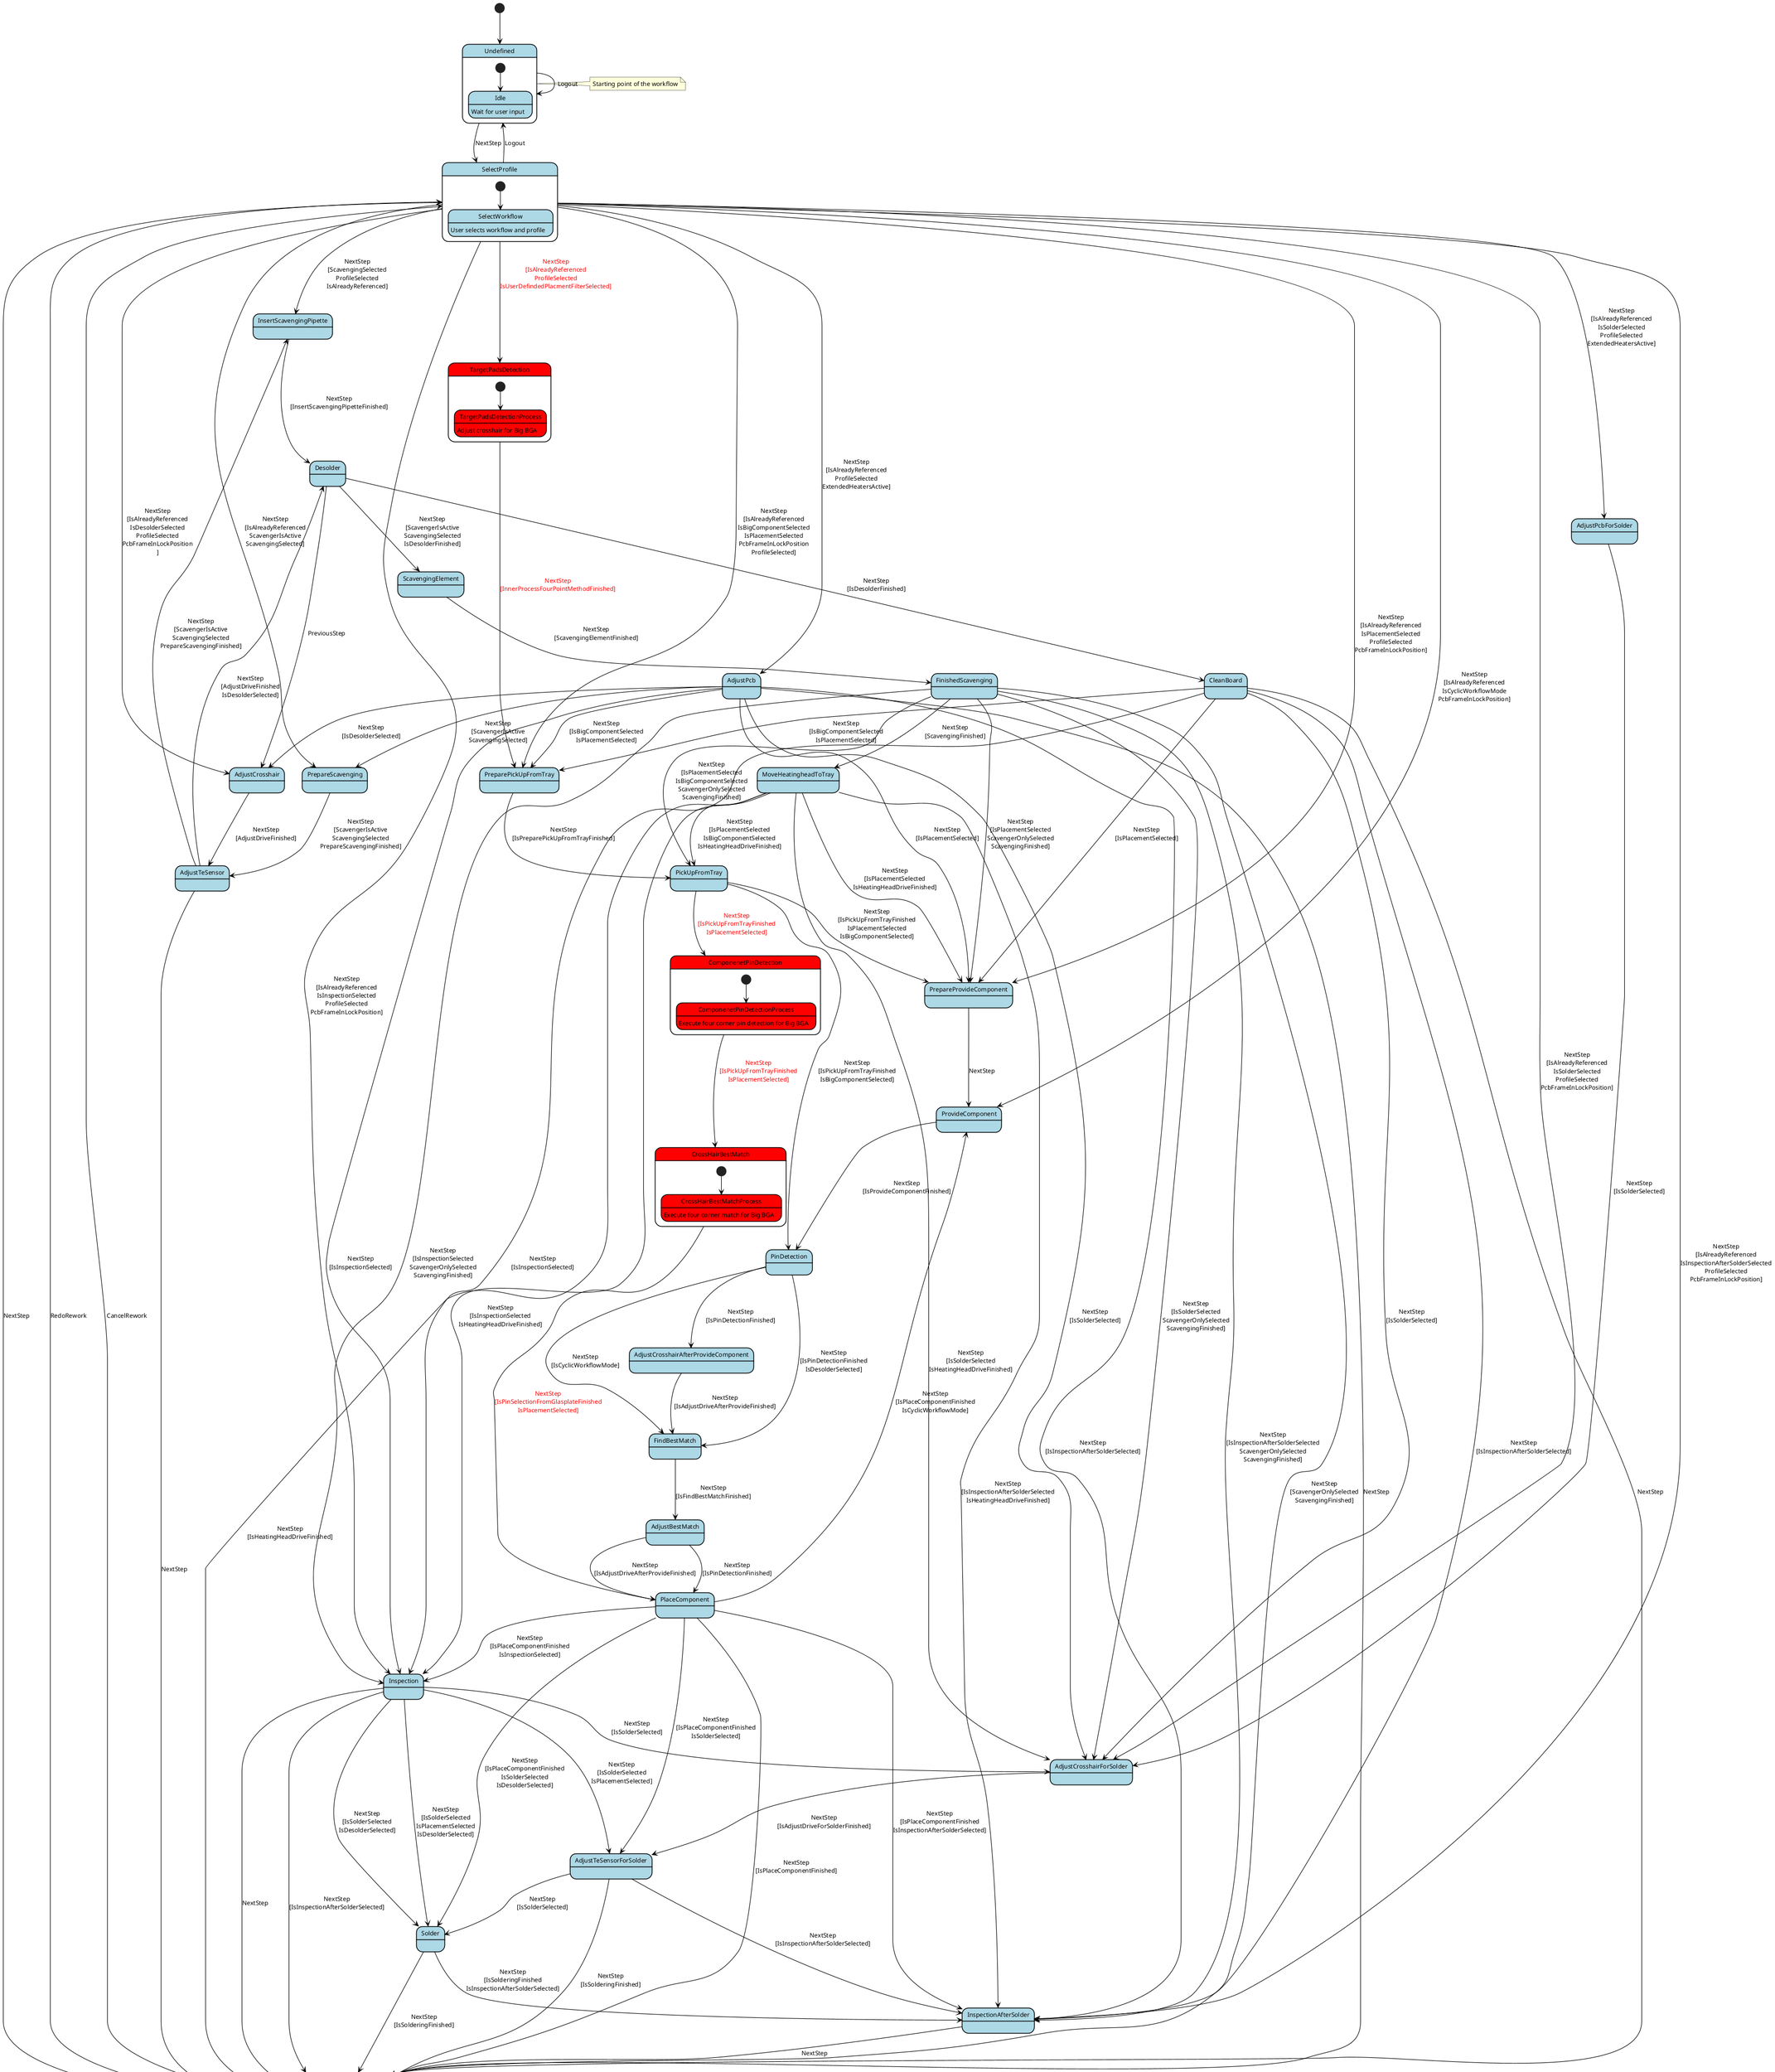 @startuml BigBGAStateMachine
!define DARKBLUE #0000A0
!define DARKGREEN #008000
!define DARKORANGE #FF8C00
!define DARKRED #FF0000

skinparam state {
  BackgroundColor LightBlue
  BorderColor Black
  ArrowColor Black
}

skinparam ArrowThickness 1.1
skinparam StateBorderThickness 1.5
skinparam DefaultFontSize 12

[*] --> Undefined

state Undefined {
  [*] --> Idle
  Idle : Wait for user input
  Undefined --> Undefined : Logout
}

Undefined --> SelectProfile : NextStep

state SelectProfile {
  [*] --> SelectWorkflow
  SelectWorkflow : User selects workflow and profile
}

SelectProfile --> Undefined : Logout
SelectProfile --> AdjustPcb : NextStep\n[IsAlreadyReferenced\nProfileSelected\nExtendedHeatersActive]
SelectProfile --> PrepareScavenging : NextStep\n[IsAlreadyReferenced\nScavengerIsActive\nScavengingSelected]
SelectProfile --> AdjustCrosshair : NextStep\n[IsAlreadyReferenced\nIsDesolderSelected\nProfileSelected\nPcbFrameInLockPosition\n]
SelectProfile --> TargetPadsDetection : <color:red>NextStep\n<color:red>[IsAlreadyReferenced\n<color:red>ProfileSelected\n<color:red>IsUserDefindedPlacmentFilterSelected]
SelectProfile --> PreparePickUpFromTray : NextStep\n[IsAlreadyReferenced\nIsBigComponentSelected\nIsPlacementSelected\nPcbFrameInLockPosition\nProfileSelected]
SelectProfile --> ProvideComponent : NextStep\n[IsAlreadyReferenced\nIsCyclicWorkflowMode\nPcbFrameInLockPosition]
SelectProfile --> PrepareProvideComponent : NextStep\n[IsAlreadyReferenced\nIsPlacementSelected\nProfileSelected\nPcbFrameInLockPosition]
SelectProfile --> Inspection : NextStep\n[IsAlreadyReferenced\nIsInspectionSelected\nProfileSelected\nPcbFrameInLockPosition]
SelectProfile --> AdjustPcbForSolder : NextStep\n[IsAlreadyReferenced\nIsSolderSelected\nProfileSelected\nExtendedHeatersActive]
SelectProfile --> AdjustCrosshairForSolder : NextStep\n[IsAlreadyReferenced\nIsSolderSelected\nProfileSelected\nPcbFrameInLockPosition]
SelectProfile --> InspectionAfterSolder : NextStep\n[IsAlreadyReferenced\nIsInspectionAfterSolderSelected\nProfileSelected\nPcbFrameInLockPosition]
SelectProfile --> InsertScavengingPipette : NextStep\n[ScavengingSelected\nProfileSelected\nIsAlreadyReferenced]

AdjustPcb --> PrepareScavenging : NextStep\n[ScavengerIsActive\nScavengingSelected]
AdjustPcb --> AdjustCrosshair : NextStep\n[IsDesolderSelected]
AdjustPcb --> PreparePickUpFromTray : NextStep\n[IsBigComponentSelected\nIsPlacementSelected]
AdjustPcb --> PrepareProvideComponent : NextStep\n[IsPlacementSelected]
AdjustPcb --> Inspection : NextStep\n[IsInspectionSelected]
AdjustPcb --> AdjustCrosshairForSolder : NextStep\n[IsSolderSelected]
AdjustPcb --> InspectionAfterSolder : NextStep\n[IsInspectionAfterSolderSelected]
AdjustPcb --> FinishRework : NextStep

state "TargetPadsDetection" as TargetPadsDetection #red {
  [*] --> TargetPadsDetectionProcess
  state "TargetPadsDetectionProcess" as TargetPadsDetectionProcess #red
  TargetPadsDetectionProcess : Adjust crosshair for Big BGA
}

state "ComponenetPinDetection" as ComponenetPinDetection #red {
  [*] --> ComponenetPinDetectionProcess
  state "ComponenetPinDetectionProcess" as ComponenetPinDetectionProcess #red
  ComponenetPinDetectionProcess : Execute four corner pin detection for Big BGA
}

state "CrossHairBestMatch" as CrossHairBestMatch #red {
  [*] --> CrossHairBestMatchProcess
  state "CrossHairBestMatchProcess" as CrossHairBestMatchProcess #red
  CrossHairBestMatchProcess : Execute four corner match for Big BGA
}

TargetPadsDetection --> PreparePickUpFromTray : <color:red>NextStep\n<color:red>[InnerProcessFourPointMethodFinished]

AdjustCrosshair --> AdjustTeSensor : NextStep\n[AdjustDriveFinished]

AdjustTeSensor --> InsertScavengingPipette : NextStep\n[ScavengerIsActive\nScavengingSelected\nPrepareScavengingFinished]
AdjustTeSensor --> Desolder : NextStep\n[AdjustDriveFinished\nIsDesolderSelected]
AdjustTeSensor --> FinishRework : NextStep

InsertScavengingPipette --> Desolder : NextStep\n[InsertScavengingPipetteFinished]

Desolder --> ScavengingElement : NextStep\n[ScavengerIsActive\nScavengingSelected\nIsDesolderFinished]
Desolder --> CleanBoard : NextStep\n[IsDesolderFinished]
Desolder --> AdjustCrosshair : PreviousStep

ScavengingElement --> FinishedScavenging : NextStep\n[ScavengingElementFinished]

FinishedScavenging --> PrepareProvideComponent : NextStep\n[IsPlacementSelected\nScavengerOnlySelected\nScavengingFinished]
FinishedScavenging --> PickUpFromTray : NextStep\n[IsPlacementSelected\nIsBigComponentSelected\nScavengerOnlySelected\nScavengingFinished]
FinishedScavenging --> Inspection : NextStep\n[IsInspectionSelected\nScavengerOnlySelected\nScavengingFinished]
FinishedScavenging --> AdjustCrosshairForSolder : NextStep\n[IsSolderSelected\nScavengerOnlySelected\nScavengingFinished]
FinishedScavenging --> InspectionAfterSolder : NextStep\n[IsInspectionAfterSolderSelected\nScavengerOnlySelected\nScavengingFinished]
FinishedScavenging --> FinishRework : NextStep\n[ScavengerOnlySelected\nScavengingFinished]
FinishedScavenging --> MoveHeatingheadToTray : NextStep\n[ScavengingFinished]

CleanBoard --> PreparePickUpFromTray : NextStep\n[IsBigComponentSelected\nIsPlacementSelected]
CleanBoard --> PrepareProvideComponent : NextStep\n[IsPlacementSelected]
CleanBoard --> Inspection : NextStep\n[IsInspectionSelected]
CleanBoard --> AdjustCrosshairForSolder : NextStep\n[IsSolderSelected]
CleanBoard --> InspectionAfterSolder : NextStep\n[IsInspectionAfterSolderSelected]
CleanBoard --> FinishRework : NextStep

PrepareScavenging --> AdjustTeSensor : NextStep\n[ScavengerIsActive\nScavengingSelected\nPrepareScavengingFinished]

PrepareProvideComponent --> ProvideComponent : NextStep

ProvideComponent --> PinDetection : NextStep\n[IsProvideComponentFinished]

PreparePickUpFromTray --> PickUpFromTray : NextStep\n[IsPreparePickUpFromTrayFinished]

PickUpFromTray --> PinDetection : NextStep\n[IsPickUpFromTrayFinished\nIsBigComponentSelected]
PickUpFromTray --> PrepareProvideComponent : NextStep\n[IsPickUpFromTrayFinished\nIsPlacementSelected\nIsBigComponentSelected]
PickUpFromTray --> ComponenetPinDetection : <color:red>NextStep\n<color:red>[IsPickUpFromTrayFinished\n<color:red>IsPlacementSelected]

ComponenetPinDetection --> CrossHairBestMatch: <color:red>NextStep\n<color:red>[IsPickUpFromTrayFinished\n<color:red>IsPlacementSelected]
CrossHairBestMatch --> PlaceComponent : <color:red>NextStep\n<color:red>[IsPinSelectionFromGlasplateFinished\n<color:red>IsPlacementSelected]
PinDetection --> FindBestMatch : NextStep\n[IsPinDetectionFinished\nIsDesolderSelected]
PinDetection --> FindBestMatch : NextStep\n[IsCyclicWorkflowMode]
PinDetection --> AdjustCrosshairAfterProvideComponent : NextStep\n[IsPinDetectionFinished]

AdjustCrosshairAfterProvideComponent --> FindBestMatch : NextStep\n[IsAdjustDriveAfterProvideFinished]

FindBestMatch --> AdjustBestMatch : NextStep\n[IsFindBestMatchFinished]

AdjustBestMatch --> PlaceComponent : NextStep\n[IsPinDetectionFinished]
AdjustBestMatch --> PlaceComponent : NextStep\n[IsAdjustDriveAfterProvideFinished]

PlaceComponent --> ProvideComponent : NextStep\n[IsPlaceComponentFinished\nIsCyclicWorkflowMode]
PlaceComponent --> Inspection : NextStep\n[IsPlaceComponentFinished\nIsInspectionSelected]
PlaceComponent --> Solder : NextStep\n[IsPlaceComponentFinished\nIsSolderSelected\nIsDesolderSelected]
PlaceComponent --> AdjustTeSensorForSolder : NextStep\n[IsPlaceComponentFinished\nIsSolderSelected]
PlaceComponent --> InspectionAfterSolder : NextStep\n[IsPlaceComponentFinished\nIsInspectionAfterSolderSelected]
PlaceComponent --> FinishRework : NextStep\n[IsPlaceComponentFinished]

Inspection --> Solder : NextStep\n[IsSolderSelected\nIsDesolderSelected]
Inspection --> AdjustTeSensorForSolder : NextStep\n[IsSolderSelected\nIsPlacementSelected]
Inspection --> Solder : NextStep\n[IsSolderSelected\nIsPlacementSelected\nIsDesolderSelected]
Inspection --> AdjustCrosshairForSolder : NextStep\n[IsSolderSelected]
Inspection --> FinishRework : NextStep\n[IsInspectionAfterSolderSelected]
Inspection --> FinishRework : NextStep

AdjustPcbForSolder --> AdjustCrosshairForSolder : NextStep\n[IsSolderSelected]

AdjustCrosshairForSolder --> AdjustTeSensorForSolder : NextStep\n[IsAdjustDriveForSolderFinished]

AdjustTeSensorForSolder --> Solder : NextStep\n[IsSolderSelected]
AdjustTeSensorForSolder --> InspectionAfterSolder : NextStep\n[IsInspectionAfterSolderSelected]
AdjustTeSensorForSolder --> FinishRework : NextStep\n[IsSolderingFinished]

Solder --> InspectionAfterSolder : NextStep\n[IsSolderingFinished\nIsInspectionAfterSolderSelected]
Solder --> FinishRework : NextStep\n[IsSolderingFinished]

InspectionAfterSolder --> FinishRework : NextStep

MoveHeatingheadToTray --> PrepareProvideComponent : NextStep\n[IsPlacementSelected\nIsHeatingHeadDriveFinished]
MoveHeatingheadToTray --> PickUpFromTray : NextStep\n[IsPlacementSelected\nIsBigComponentSelected\nIsHeatingHeadDriveFinished]
MoveHeatingheadToTray --> Inspection : NextStep\n[IsInspectionSelected\nIsHeatingHeadDriveFinished]
MoveHeatingheadToTray --> AdjustCrosshairForSolder : NextStep\n[IsSolderSelected\nIsHeatingHeadDriveFinished]
MoveHeatingheadToTray --> InspectionAfterSolder : NextStep\n[IsInspectionAfterSolderSelected\nIsHeatingHeadDriveFinished]
MoveHeatingheadToTray --> FinishRework : NextStep\n[IsHeatingHeadDriveFinished]

state FinishRework {
  [*] --> CleanupAndFinalize
  CleanupAndFinalize : Cleanup and finalize workflow
}

FinishRework --> SelectProfile : NextStep
FinishRework --> SelectProfile : RedoRework
FinishRework --> SelectProfile : CancelRework

note right of Undefined
  Starting point of the workflow
end note

note right of FinishRework
  End point of any workflow
  Returns to SelectProfile
end note

@enduml